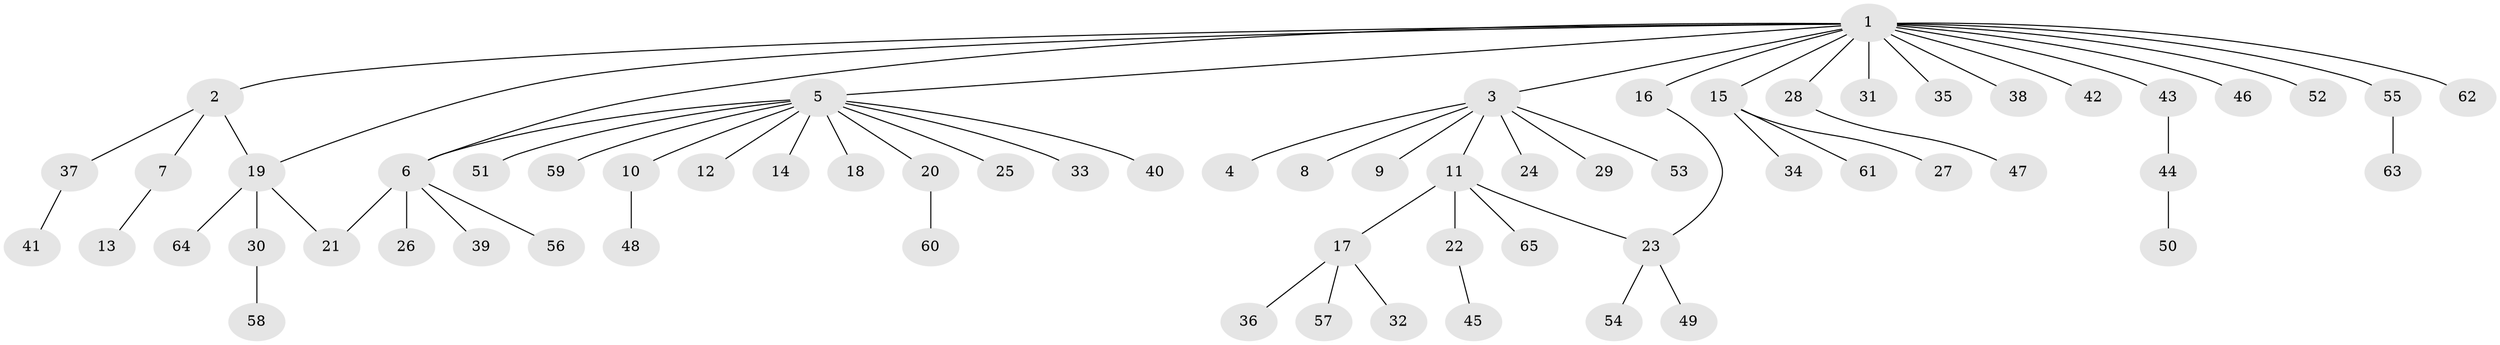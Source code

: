 // coarse degree distribution, {21: 0.03125, 4: 0.03125, 1: 0.6875, 6: 0.03125, 2: 0.1875, 3: 0.03125}
// Generated by graph-tools (version 1.1) at 2025/17/03/04/25 18:17:59]
// undirected, 65 vertices, 68 edges
graph export_dot {
graph [start="1"]
  node [color=gray90,style=filled];
  1;
  2;
  3;
  4;
  5;
  6;
  7;
  8;
  9;
  10;
  11;
  12;
  13;
  14;
  15;
  16;
  17;
  18;
  19;
  20;
  21;
  22;
  23;
  24;
  25;
  26;
  27;
  28;
  29;
  30;
  31;
  32;
  33;
  34;
  35;
  36;
  37;
  38;
  39;
  40;
  41;
  42;
  43;
  44;
  45;
  46;
  47;
  48;
  49;
  50;
  51;
  52;
  53;
  54;
  55;
  56;
  57;
  58;
  59;
  60;
  61;
  62;
  63;
  64;
  65;
  1 -- 2;
  1 -- 3;
  1 -- 5;
  1 -- 6;
  1 -- 15;
  1 -- 16;
  1 -- 19;
  1 -- 28;
  1 -- 31;
  1 -- 35;
  1 -- 38;
  1 -- 42;
  1 -- 43;
  1 -- 46;
  1 -- 52;
  1 -- 55;
  1 -- 62;
  2 -- 7;
  2 -- 19;
  2 -- 37;
  3 -- 4;
  3 -- 8;
  3 -- 9;
  3 -- 11;
  3 -- 24;
  3 -- 29;
  3 -- 53;
  5 -- 6;
  5 -- 10;
  5 -- 12;
  5 -- 14;
  5 -- 18;
  5 -- 20;
  5 -- 25;
  5 -- 33;
  5 -- 40;
  5 -- 51;
  5 -- 59;
  6 -- 21;
  6 -- 26;
  6 -- 39;
  6 -- 56;
  7 -- 13;
  10 -- 48;
  11 -- 17;
  11 -- 22;
  11 -- 23;
  11 -- 65;
  15 -- 27;
  15 -- 34;
  15 -- 61;
  16 -- 23;
  17 -- 32;
  17 -- 36;
  17 -- 57;
  19 -- 21;
  19 -- 30;
  19 -- 64;
  20 -- 60;
  22 -- 45;
  23 -- 49;
  23 -- 54;
  28 -- 47;
  30 -- 58;
  37 -- 41;
  43 -- 44;
  44 -- 50;
  55 -- 63;
}
